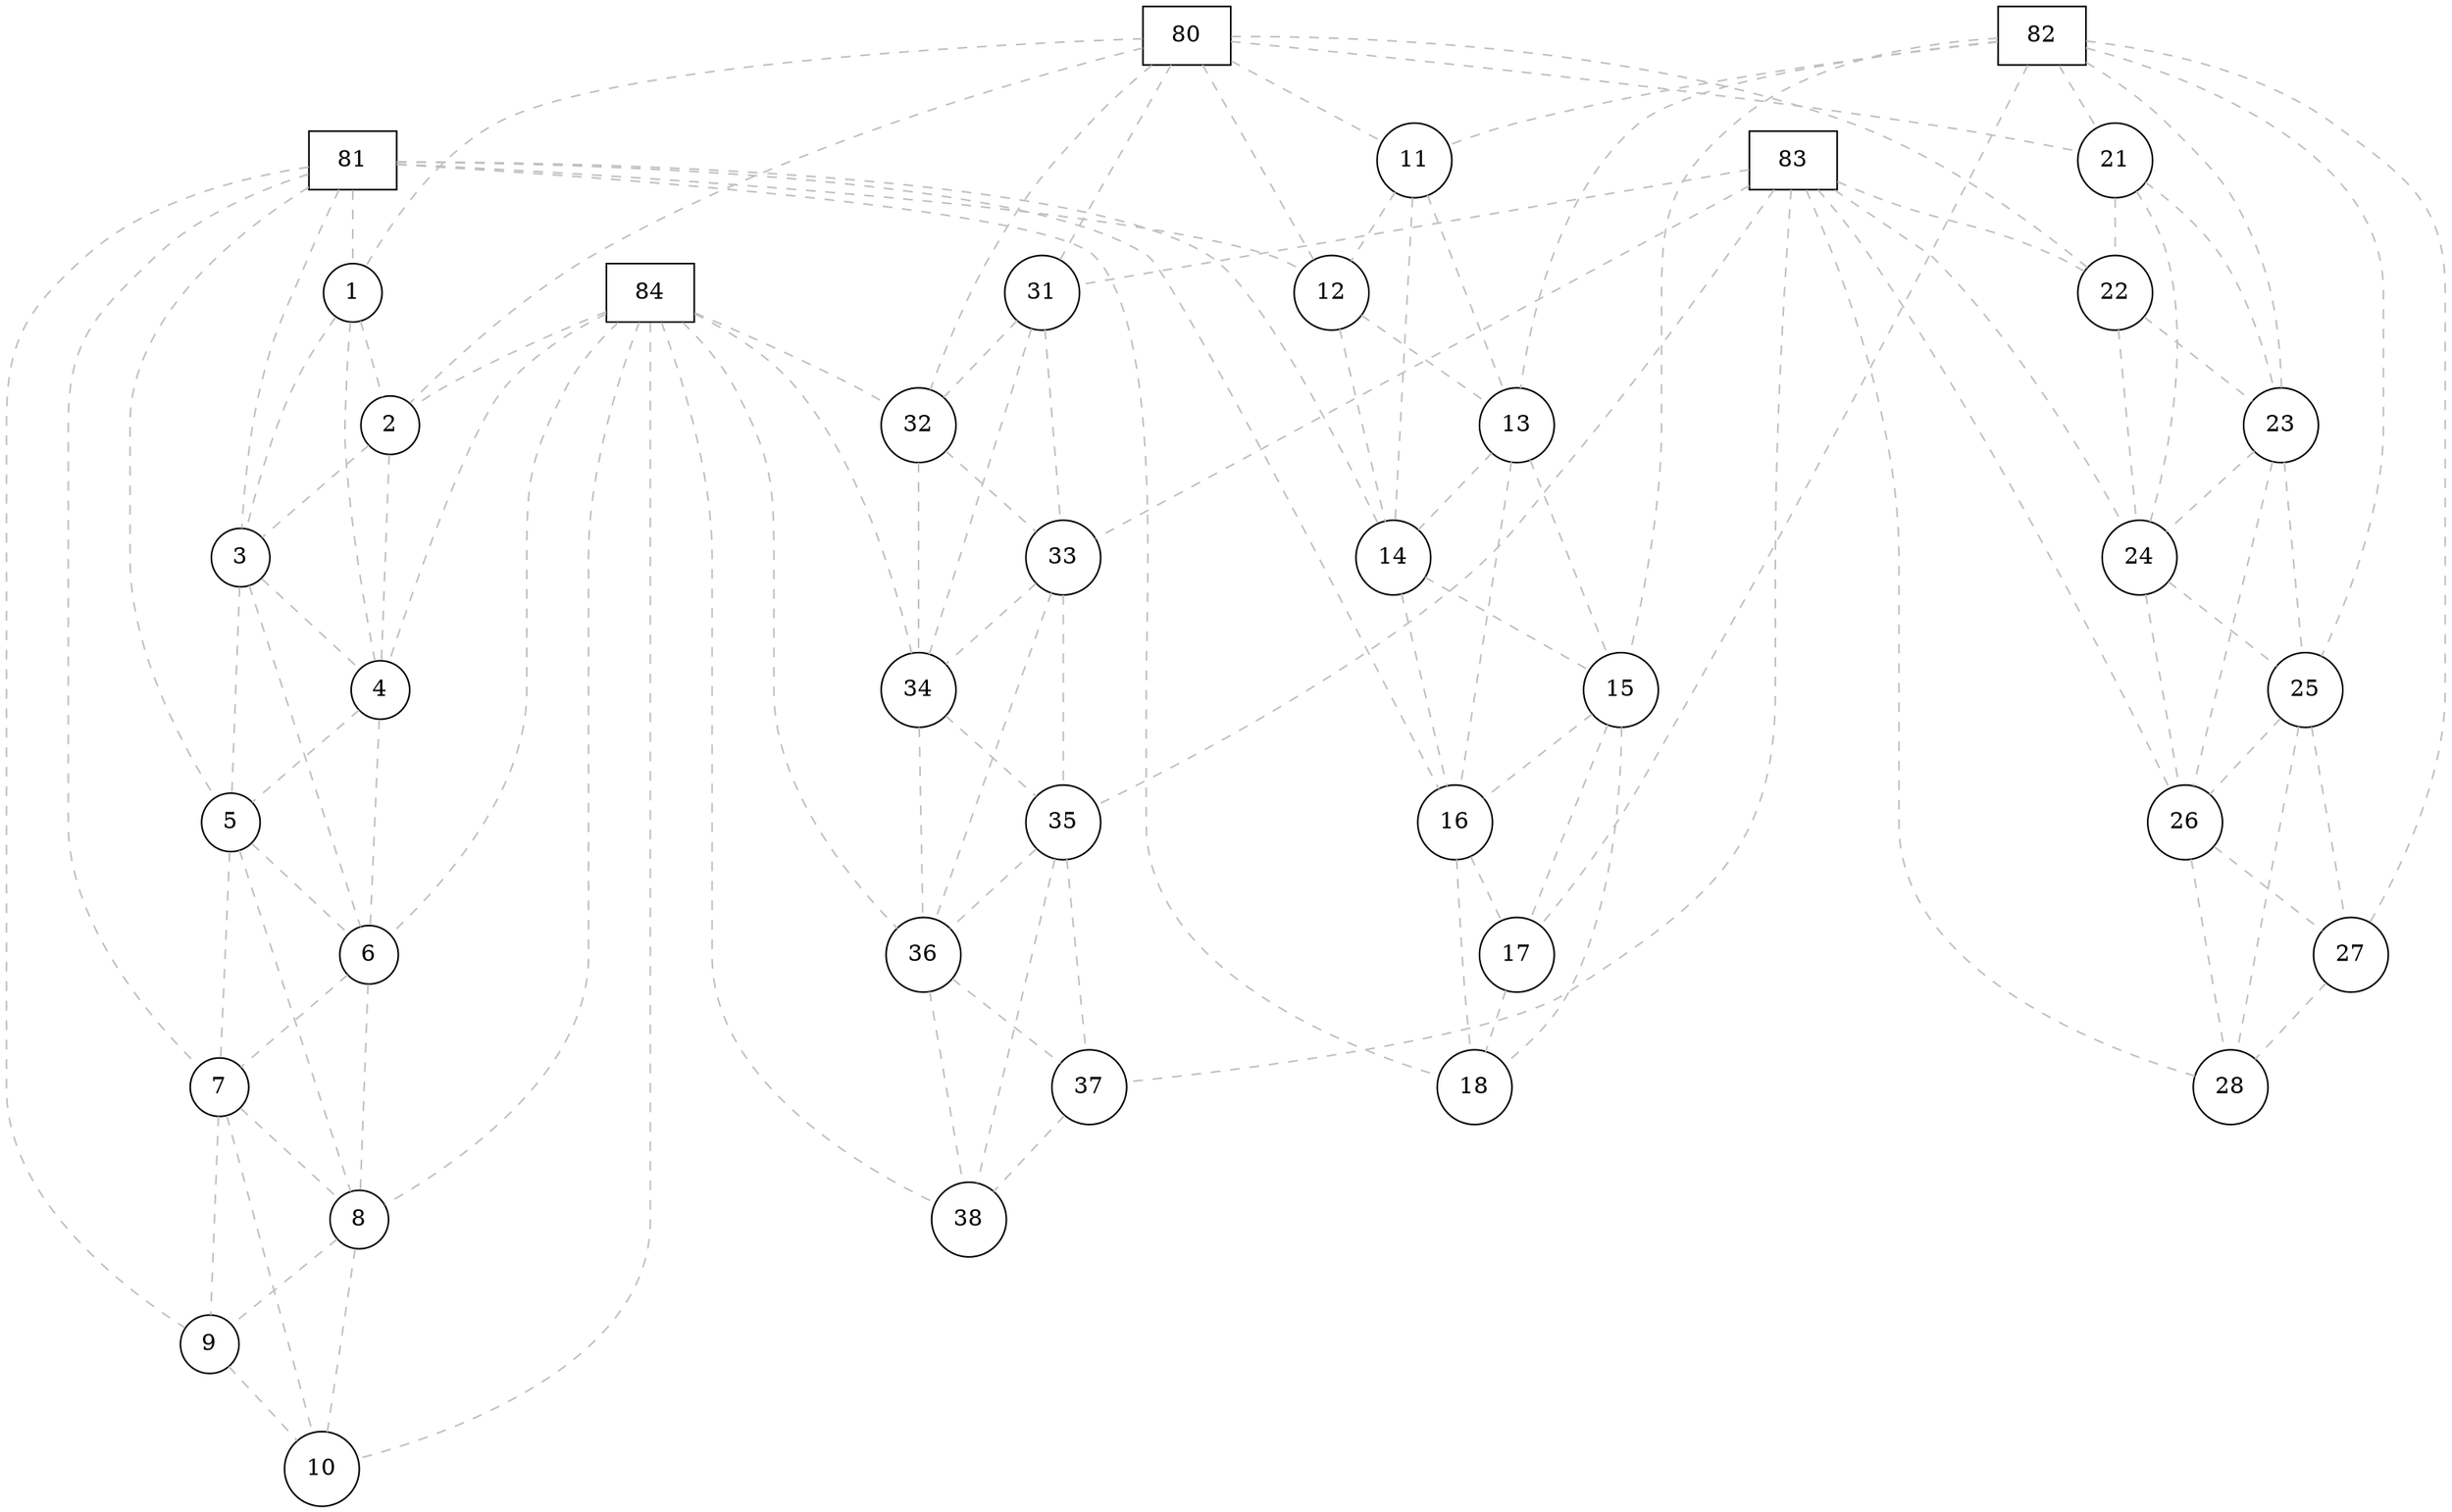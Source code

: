 graph{
	node[shape=circle];
	
	80 [shape=rectangle, pos="0,0!"];
	81 [shape=rectangle, pos="-4.5,3.75!"];
	82 [shape=rectangle, pos="3.75,3.75!"];
	83 [shape=rectangle, pos="3.75,-3.75!"];
	84 [shape=rectangle, pos="-4.5,-3.75!"];
	
	1 [pos="-1.5,0.6!"];
	2 [pos="-1.5,-0.6!"];
	3 [pos="-3,0.6!"];
	4 [pos="-3,-0.6!"];
	5 [pos="-4.5,0.6!"];
	6 [pos="-4.5,-0.6!"];
	7 [pos="-6,0.6!"];
	8 [pos="-6,-0.6!"];
	9 [pos="-7.5,0.6!"];
	10 [pos="-7.5,-0.6!"];
	
	11 [pos="0.6,1.5!"];
	12 [pos="-0.6,1.5!"];
	13 [pos="0.6,3!"];
	14 [pos="-0.6,3!"];
	15 [pos="0.6,4.5!"];
	16 [pos="-0.6,4.5!"];
	17 [pos="0.6,6!"];
	18 [pos="-0.6,6!"];
	
	21 [pos="1.5,0.6!"];
	22 [pos="1.5,-0.6!"];
	23 [pos="3,0.6!"];
	24 [pos="3,-0.6!"];
	25 [pos="4.5,0.6!"];
	26 [pos="4.5,-0.6!"];
	27 [pos="6,0.6!"];
	28 [pos="6,-0.6!"];
	
	31 [pos="0.6,-1.5!"];
	32 [pos="-0.6,-1.5!"];
	33 [pos="0.6,-3!"];
	34 [pos="-0.6,-3!"];
	35 [pos="0.6,-4.5!"];
	36 [pos="-0.6,-4.5!"];
	37 [pos="0.6,-6!"];
	38 [pos="-0.6,-6!"];
edge[color=gray,style=dashed]
80 -- 1;
80--2
80--12
80--11
80--21
80--22
80--31
80--32

81--18
81--16
81--14
81--12
81--1
81--3
81--5
81--7
81--9

82--17
82--15
82--13
82--11
82--21
82--23
82--25
82--27

83--28
83--26
83--24
83--22
83--31
83--33
83--35
83--37

84--10
84--8
84--6
84--4
84--2
84--32
84--34
84--36
84--38

1--2
1--4
1--3
2--4
2--3
3--4
3--5
3--6
4--6
4--5
5--6
5--8
5--7
6--8
6--7
7--8
7--10
7--9
8--10
8--9
9--10

11--12
11--14 
11--13
12--14
12--13
13--14
13--15
13--16
14--16
14--15
15--16
15--18
15--17
16--18
16--17
17--18

21--22
21--24 
21--23
22--24
22--23
23--24
23--25
23--26
24--26
24--25
25--26
25--28
25--27
26--28
26--27
27--28

31--32
31--34 
31--33
32--34
32--33
33--34
33--35
33--36
34--36
34--35
35--36
35--38
35--37
36--38
36--37
37--38
}
